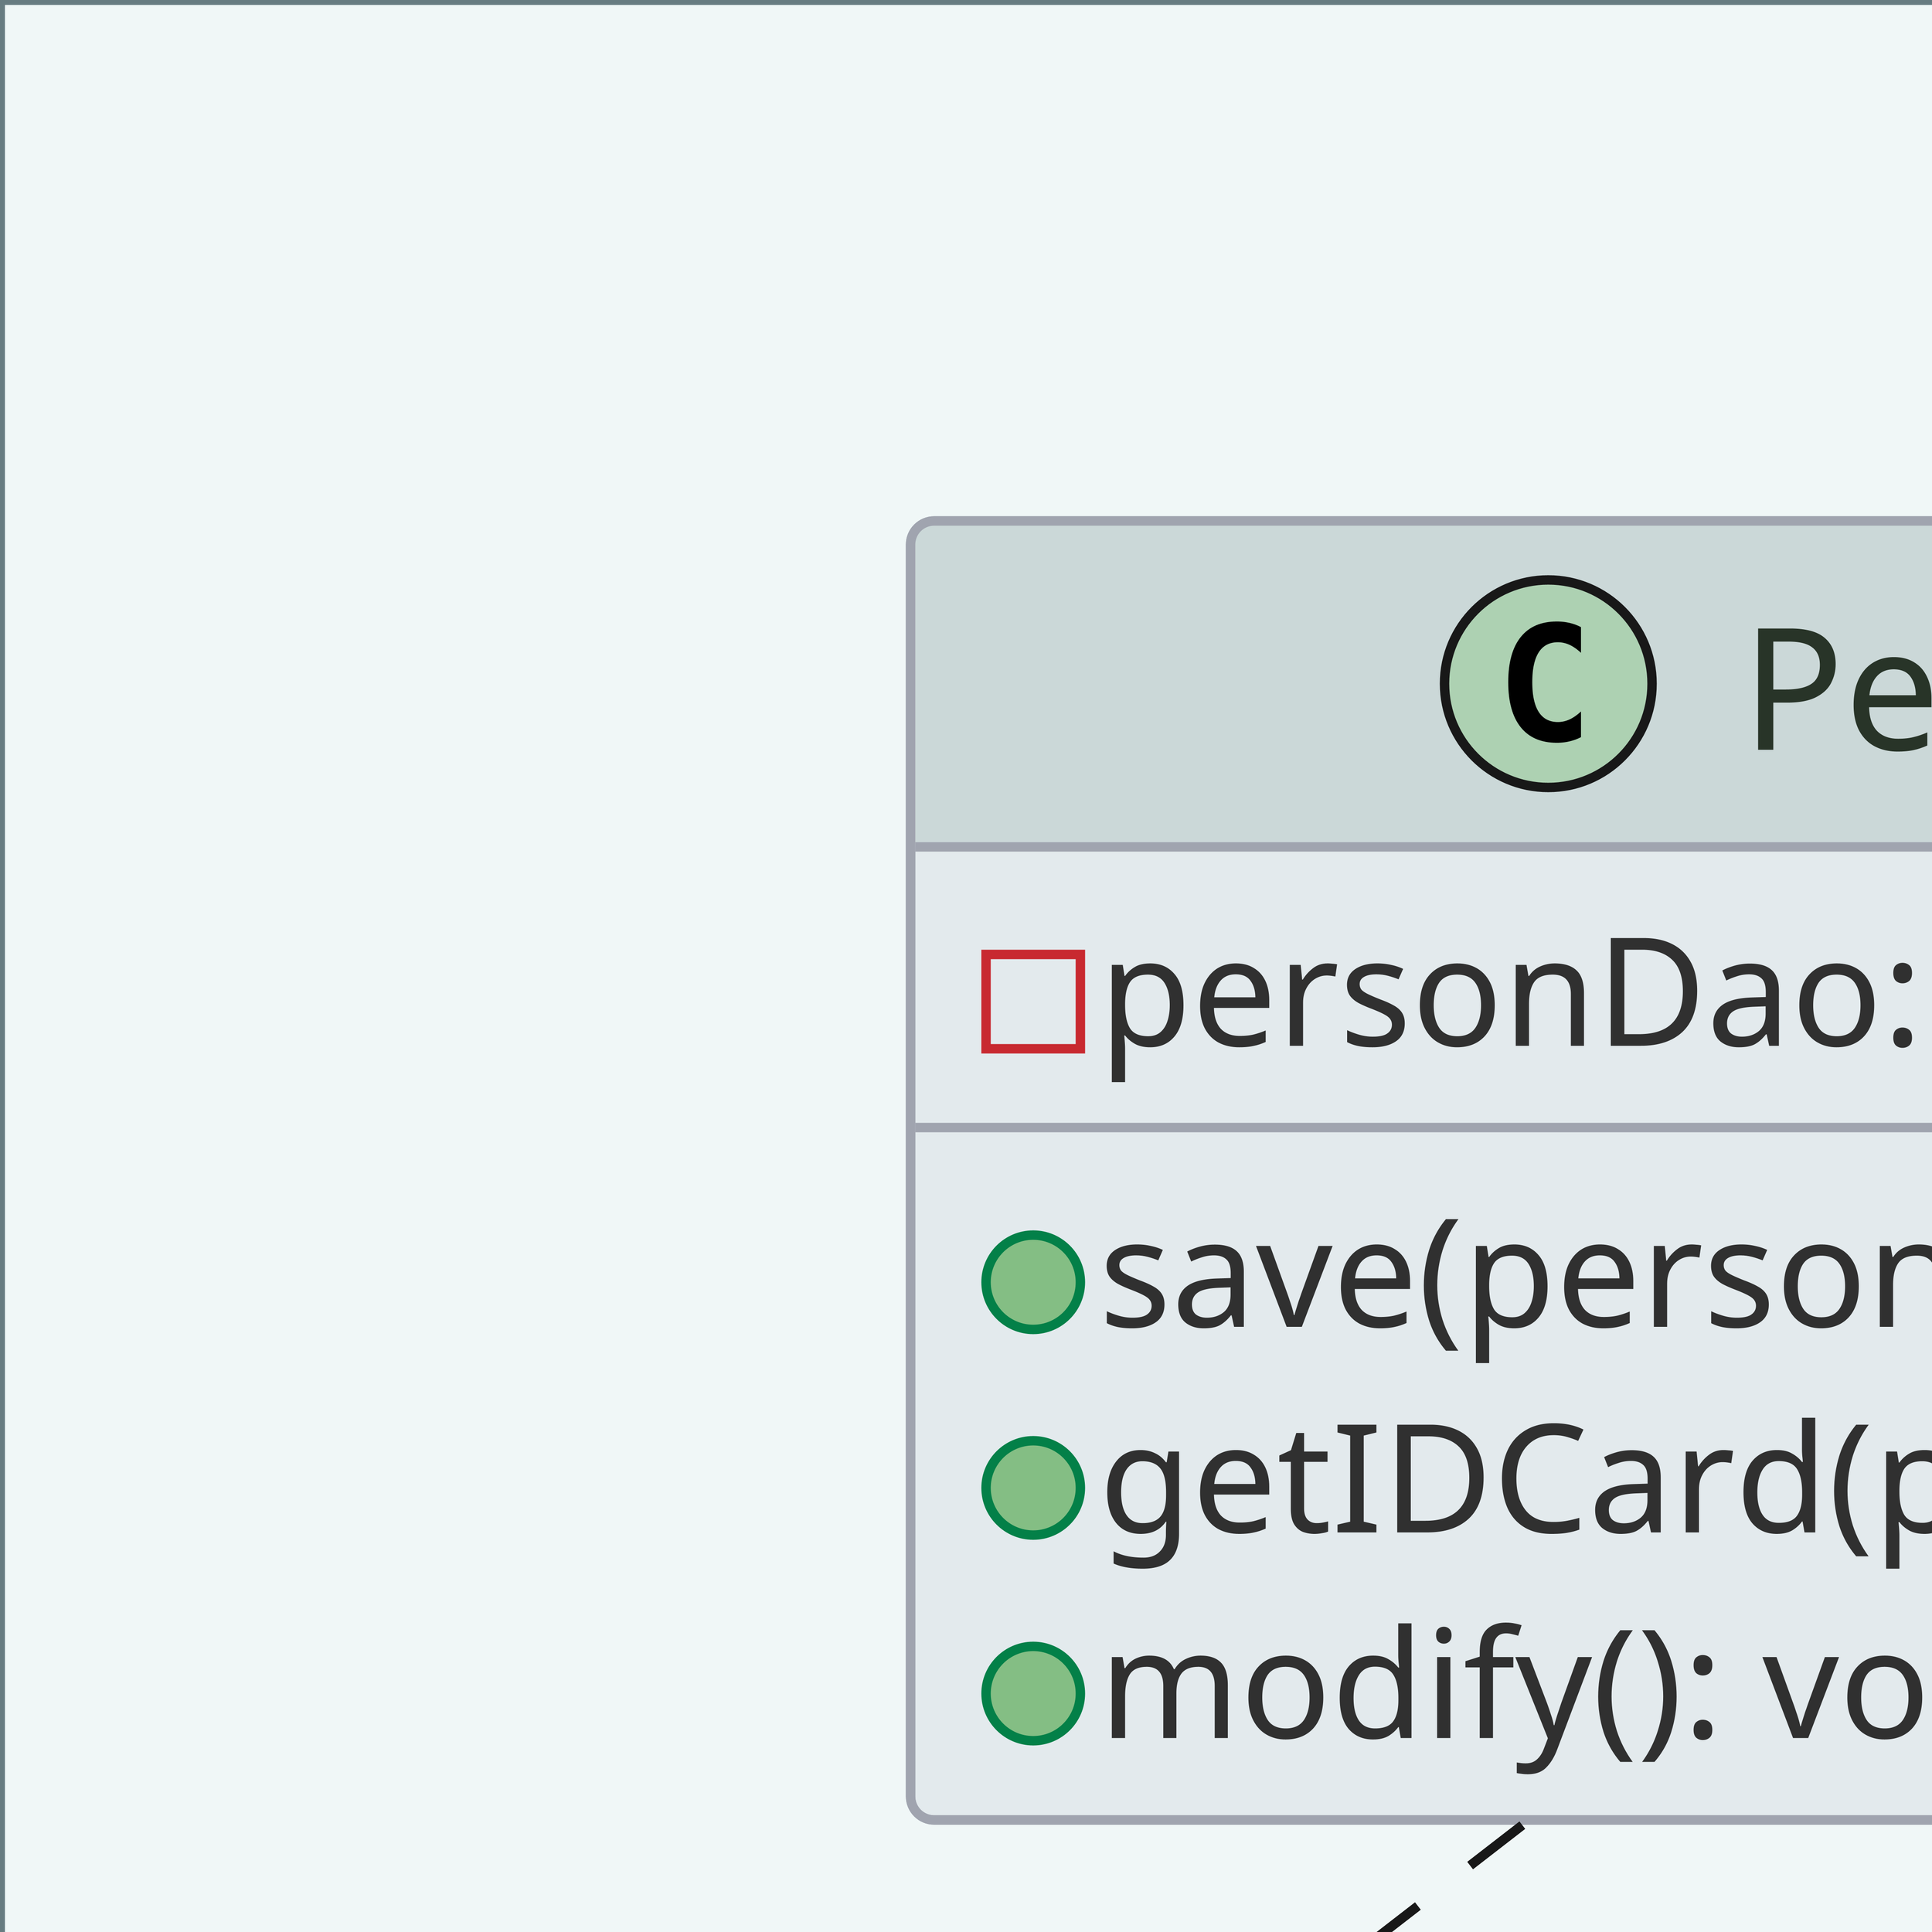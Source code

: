@startuml
' 允许各种图混合使用
allowmixing
' UML图标题
title 依赖关系

/'
 依赖关系(类中用到了对方)：
  1. 类的成员属性
  2. 方法的形参(接收的参数类型)
  3. 方法的返回值类型
  4. 方法的实参(方法中使用到)
'/
class IDCard
class Person
class PersonDao
class Department

class PersonServiceBean{
	- personDao: PersonDao

	+ save(person: Person): void
	+ getIDCard(personId: Integer): IDCard
	+ modify(): void
}

/'依赖关系'/
PersonServiceBean ..> IDCard
PersonServiceBean ..> Person
PersonServiceBean ..> PersonDao
PersonServiceBean ..> Department



/''''说明与样式
' 类之间的关系
依赖关系..>     .>		<.		<..
继承关系--|>    -|>		<|-		<|--
实现关系..|>    .|>		<|.		<|..
关联关系-->     <-->		--		->		<->
聚合关系--o     <--o		o-		o--
组合关系--*     <--*		*-		*--

' 访问权限
- private
# protected
~ default
+ public

' 备注
1. note top of Object : 备注在对象的四周
2. note "无方位位置" as Note1
3. note left: 备注在前一个类的四周
4. note on link #red : 链接注释
5. note left of Object
	注释内容
   end note

' 包
package com.lft.design.pattern {
	' 接口
	interface Interface
	' 棒棒糖接口()-- ()- --() -()
	Interface2 ()-- A
	' 抽象类
	abstract class AbstractClass
}
' 枚举
enum TimeUnit{
	DAYS
	HOURS
	MINUTES
	SECONDS
}

' 泛型
class Eye<? extends Head>{

}

' 命名空间
namespace net.dummy #DDDDDD {
	Meeting o-- Person
	.BaseClass <|- Meeting
}

' 改变箭头方向 left right up down
A .up.> B

' 关系类
class Student{
	Name
}
Student "0..*" -- "1..*" Course
(Student, Course) . Enrollment
class Enrollment{
	drop()
	cancel()
}

' 普通类
class Person{
	..Field..
	{field}				- name: String
	{static}{field}		- head: Head
	--Constructor--
	+ Person(name: String)
	==Method==
	{method}			+ getName(): String
	{abstract}{method}	+ doSomething(): void
	__Other__
}
class Head
Person "1" *-- "1" Head : contains >

' 类说明
class A << (I,#FF7700) 说明 >>
' 箭头颜色
A .[#395862].> B
'/


'' 类图样式

' 全局样式
skinparam {
	' 全局背景颜色
	backgroundColor #F0F7F7

	' 画布样式
	DiagramBorderColor #677C81
	DiagramBorderThickness 1

	' 分辨率
	Dpi 1920

	' 是否启用阴影
	Shadowing false


	' 手写样式是否启用
	handwritten false

	' 标题样式
	TitleBackgroundColor #CBD8D8
	TitleBorderColor #A5ADAD
	TitleBorderRoundCorner 16
	TitleBorderThickness 1
	TitleFontColor #6A8181
	TitleFontName YouYuan
	TitleFontSize 20

	' 箭头
	ArrowColor #6D6D6D
    ArrowThickness 1
	ArrowFontColor #6D6D6D
	ArrowFontName  Fira Code
	ArrowFontSize 16

	' 注释样式
	NoteBackgroundColor #E3EAED
	NoteBorderColor #47A7AB
    NoteFontColor #283428
    NoteFontName YouYuan
    NoteFontSize 16

	' 类图主样式
	ClassBackgroundColor #E3EAED
    ClassHeaderBackgroundColor #CBD8D8
	ClassBorderColor #A0A4AF
    ClassBorderThickness 1
    ClassAttributeIconSize 14
    ClassAttributeFontName  Fira Code
    ClassAttributeFontColor #303030
    ClassAttributeFontSize 16
    ClassFontColor #283428
'    ClassFontName Fira Code
    ClassFontSize 18

    ' 图头标志样式
    StereotypeABackgroundColor #C3E88D
    StereotypeABorderColor #347998
    StereotypeCBackgroundColor #4FC3F7
    StereotypeCBorderColor #3683A5
    StereotypeEBackgroundColor #F78C6C
    StereotypeEBorderColor #894D3E
    StereotypeIBackgroundColor #C3E88D
    StereotypeIBorderColor #6F8150
    StereotypeNBackgroundColor #C691E9
    StereotypeNBorderColor #5D436A

	' 类图包样式
	PackageBackgroundColor #EAF9F7-#D4F1F2
	PackageBorderThickness 1
	PackageBorderColor 6D6D6D
    PackageFontColor #283428
    PackageFontName Fira Code
    PackageFontSize 18
    '''包样式 <<Node>> <<Rectangle>> <<Folder>> <<Frame>> <<Cloud>> <<Database>>
    PackageStyle Frame
    PackageTitleAlignment center

	' 用例图样式
    UsecaseBackgroundColor #CBD8D8
    UsecaseBorderColor #A0A4AF
    UsecaseBorderThickness 1
    UsecaseFontColor #283428
    UsecaseFontName Fira Code
    UsecaseFontSize 16
    UsecaseStereotypeFontColor #283428
    UsecaseStereotypeFontName Fira Code
    UsecaseStereotypeFontSize 12

	' 矩形样式
	RectangleBackgroundColor #E3EAED
	RectangleBorderColor #A0A4AF
	RectangleBorderThickness 1
	RectangleFontColor #283428
	RectangleFontName Fira Code
	RectangleFontSize 18
	' 字体样式 Normal Bold Italic
	RectangleFontStyle Bold Italic
}
@enduml